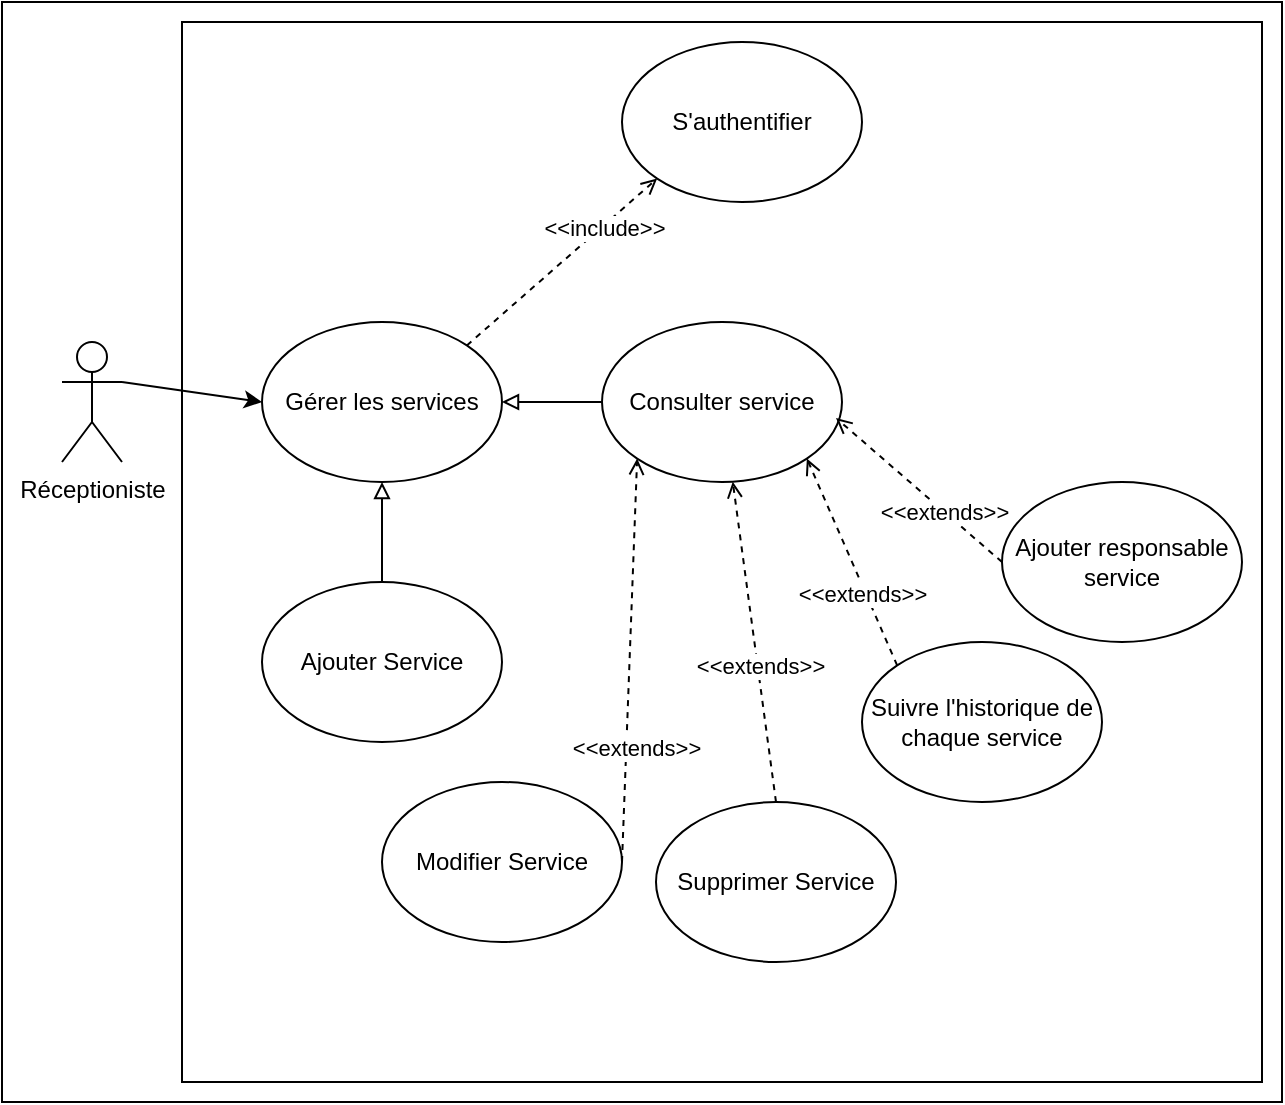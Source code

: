 <mxfile version="21.3.0" type="github">
  <diagram name="Page-1" id="1j5nJpLJhjSEaKDnFYxo">
    <mxGraphModel dx="880" dy="395" grid="1" gridSize="10" guides="1" tooltips="1" connect="1" arrows="1" fold="1" page="1" pageScale="1" pageWidth="827" pageHeight="1169" math="0" shadow="0">
      <root>
        <mxCell id="0" />
        <mxCell id="1" parent="0" />
        <mxCell id="j1PRczgxi-njslKgbRPB-1" value="" style="rounded=0;whiteSpace=wrap;html=1;" parent="1" vertex="1">
          <mxGeometry x="260" y="170" width="640" height="550" as="geometry" />
        </mxCell>
        <mxCell id="j1PRczgxi-njslKgbRPB-2" value="" style="rounded=0;whiteSpace=wrap;html=1;" parent="1" vertex="1">
          <mxGeometry x="350" y="180" width="540" height="530" as="geometry" />
        </mxCell>
        <mxCell id="j1PRczgxi-njslKgbRPB-16" style="rounded=0;orthogonalLoop=1;jettySize=auto;html=1;exitX=1;exitY=0.333;exitDx=0;exitDy=0;exitPerimeter=0;entryX=0;entryY=0.5;entryDx=0;entryDy=0;" parent="1" source="j1PRczgxi-njslKgbRPB-4" target="j1PRczgxi-njslKgbRPB-7" edge="1">
          <mxGeometry relative="1" as="geometry" />
        </mxCell>
        <mxCell id="j1PRczgxi-njslKgbRPB-4" value="Réceptioniste" style="shape=umlActor;verticalLabelPosition=bottom;verticalAlign=top;html=1;outlineConnect=0;" parent="1" vertex="1">
          <mxGeometry x="290" y="340" width="30" height="60" as="geometry" />
        </mxCell>
        <mxCell id="j1PRczgxi-njslKgbRPB-14" style="rounded=0;orthogonalLoop=1;jettySize=auto;html=1;exitX=1;exitY=0;exitDx=0;exitDy=0;entryX=0;entryY=1;entryDx=0;entryDy=0;dashed=1;endArrow=open;endFill=0;" parent="1" source="j1PRczgxi-njslKgbRPB-7" target="j1PRczgxi-njslKgbRPB-9" edge="1">
          <mxGeometry relative="1" as="geometry" />
        </mxCell>
        <mxCell id="j1PRczgxi-njslKgbRPB-25" value="&amp;lt;&amp;lt;include&amp;gt;&amp;gt;" style="edgeLabel;html=1;align=center;verticalAlign=middle;resizable=0;points=[];" parent="j1PRczgxi-njslKgbRPB-14" vertex="1" connectable="0">
          <mxGeometry x="0.425" y="-1" relative="1" as="geometry">
            <mxPoint as="offset" />
          </mxGeometry>
        </mxCell>
        <mxCell id="j1PRczgxi-njslKgbRPB-7" value="Gérer les services" style="ellipse;whiteSpace=wrap;html=1;" parent="1" vertex="1">
          <mxGeometry x="390" y="330" width="120" height="80" as="geometry" />
        </mxCell>
        <mxCell id="j1PRczgxi-njslKgbRPB-15" style="rounded=0;orthogonalLoop=1;jettySize=auto;html=1;exitX=0;exitY=0.5;exitDx=0;exitDy=0;entryX=1;entryY=0.5;entryDx=0;entryDy=0;endArrow=block;endFill=0;" parent="1" source="j1PRczgxi-njslKgbRPB-8" target="j1PRczgxi-njslKgbRPB-7" edge="1">
          <mxGeometry relative="1" as="geometry" />
        </mxCell>
        <mxCell id="j1PRczgxi-njslKgbRPB-8" value="Consulter service" style="ellipse;whiteSpace=wrap;html=1;" parent="1" vertex="1">
          <mxGeometry x="560" y="330" width="120" height="80" as="geometry" />
        </mxCell>
        <mxCell id="j1PRczgxi-njslKgbRPB-9" value="S&#39;authentifier" style="ellipse;whiteSpace=wrap;html=1;" parent="1" vertex="1">
          <mxGeometry x="570" y="190" width="120" height="80" as="geometry" />
        </mxCell>
        <mxCell id="j1PRczgxi-njslKgbRPB-19" style="rounded=0;orthogonalLoop=1;jettySize=auto;html=1;exitX=0;exitY=0;exitDx=0;exitDy=0;entryX=1;entryY=1;entryDx=0;entryDy=0;dashed=1;endArrow=open;endFill=0;" parent="1" source="j1PRczgxi-njslKgbRPB-10" target="j1PRczgxi-njslKgbRPB-8" edge="1">
          <mxGeometry relative="1" as="geometry" />
        </mxCell>
        <mxCell id="j1PRczgxi-njslKgbRPB-23" value="&amp;lt;&amp;lt;extends&amp;gt;&amp;gt;" style="edgeLabel;html=1;align=center;verticalAlign=middle;resizable=0;points=[];" parent="j1PRczgxi-njslKgbRPB-19" vertex="1" connectable="0">
          <mxGeometry x="-0.283" y="2" relative="1" as="geometry">
            <mxPoint as="offset" />
          </mxGeometry>
        </mxCell>
        <mxCell id="j1PRczgxi-njslKgbRPB-10" value="Suivre l&#39;historique de chaque service" style="ellipse;whiteSpace=wrap;html=1;" parent="1" vertex="1">
          <mxGeometry x="690" y="490" width="120" height="80" as="geometry" />
        </mxCell>
        <mxCell id="j1PRczgxi-njslKgbRPB-20" style="rounded=0;orthogonalLoop=1;jettySize=auto;html=1;exitX=0;exitY=0.5;exitDx=0;exitDy=0;dashed=1;endArrow=open;endFill=0;entryX=0.975;entryY=0.6;entryDx=0;entryDy=0;entryPerimeter=0;" parent="1" source="j1PRczgxi-njslKgbRPB-11" target="j1PRczgxi-njslKgbRPB-8" edge="1">
          <mxGeometry relative="1" as="geometry" />
        </mxCell>
        <mxCell id="j1PRczgxi-njslKgbRPB-24" value="&amp;lt;&amp;lt;extends&amp;gt;&amp;gt;" style="edgeLabel;html=1;align=center;verticalAlign=middle;resizable=0;points=[];" parent="j1PRczgxi-njslKgbRPB-20" vertex="1" connectable="0">
          <mxGeometry x="-0.301" relative="1" as="geometry">
            <mxPoint as="offset" />
          </mxGeometry>
        </mxCell>
        <mxCell id="j1PRczgxi-njslKgbRPB-11" value="Ajouter responsable service" style="ellipse;whiteSpace=wrap;html=1;" parent="1" vertex="1">
          <mxGeometry x="760" y="410" width="120" height="80" as="geometry" />
        </mxCell>
        <mxCell id="j1PRczgxi-njslKgbRPB-18" style="rounded=0;orthogonalLoop=1;jettySize=auto;html=1;exitX=0.5;exitY=0;exitDx=0;exitDy=0;dashed=1;endArrow=open;endFill=0;" parent="1" source="j1PRczgxi-njslKgbRPB-12" target="j1PRczgxi-njslKgbRPB-8" edge="1">
          <mxGeometry relative="1" as="geometry" />
        </mxCell>
        <mxCell id="j1PRczgxi-njslKgbRPB-22" value="&amp;lt;&amp;lt;extends&amp;gt;&amp;gt;" style="edgeLabel;html=1;align=center;verticalAlign=middle;resizable=0;points=[];" parent="j1PRczgxi-njslKgbRPB-18" vertex="1" connectable="0">
          <mxGeometry x="-0.16" y="-1" relative="1" as="geometry">
            <mxPoint y="-1" as="offset" />
          </mxGeometry>
        </mxCell>
        <mxCell id="j1PRczgxi-njslKgbRPB-12" value="Supprimer Service" style="ellipse;whiteSpace=wrap;html=1;" parent="1" vertex="1">
          <mxGeometry x="587" y="570" width="120" height="80" as="geometry" />
        </mxCell>
        <mxCell id="j1PRczgxi-njslKgbRPB-17" style="rounded=0;orthogonalLoop=1;jettySize=auto;html=1;exitX=1;exitY=0.5;exitDx=0;exitDy=0;entryX=0;entryY=1;entryDx=0;entryDy=0;dashed=1;endArrow=open;endFill=0;" parent="1" source="j1PRczgxi-njslKgbRPB-13" target="j1PRczgxi-njslKgbRPB-8" edge="1">
          <mxGeometry relative="1" as="geometry" />
        </mxCell>
        <mxCell id="j1PRczgxi-njslKgbRPB-21" value="&amp;lt;&amp;lt;extends&amp;gt;&amp;gt;" style="edgeLabel;html=1;align=center;verticalAlign=middle;resizable=0;points=[];" parent="j1PRczgxi-njslKgbRPB-17" vertex="1" connectable="0">
          <mxGeometry x="-0.429" y="-5" relative="1" as="geometry">
            <mxPoint as="offset" />
          </mxGeometry>
        </mxCell>
        <mxCell id="j1PRczgxi-njslKgbRPB-13" value="Modifier Service" style="ellipse;whiteSpace=wrap;html=1;" parent="1" vertex="1">
          <mxGeometry x="450" y="560" width="120" height="80" as="geometry" />
        </mxCell>
        <mxCell id="RHM3MK4iD3EZMPebFZqb-2" style="edgeStyle=orthogonalEdgeStyle;rounded=0;orthogonalLoop=1;jettySize=auto;html=1;exitX=0.5;exitY=0;exitDx=0;exitDy=0;entryX=0.5;entryY=1;entryDx=0;entryDy=0;endArrow=block;endFill=0;" edge="1" parent="1" source="RHM3MK4iD3EZMPebFZqb-1" target="j1PRczgxi-njslKgbRPB-7">
          <mxGeometry relative="1" as="geometry" />
        </mxCell>
        <mxCell id="RHM3MK4iD3EZMPebFZqb-1" value="Ajouter Service" style="ellipse;whiteSpace=wrap;html=1;" vertex="1" parent="1">
          <mxGeometry x="390" y="460" width="120" height="80" as="geometry" />
        </mxCell>
      </root>
    </mxGraphModel>
  </diagram>
</mxfile>
